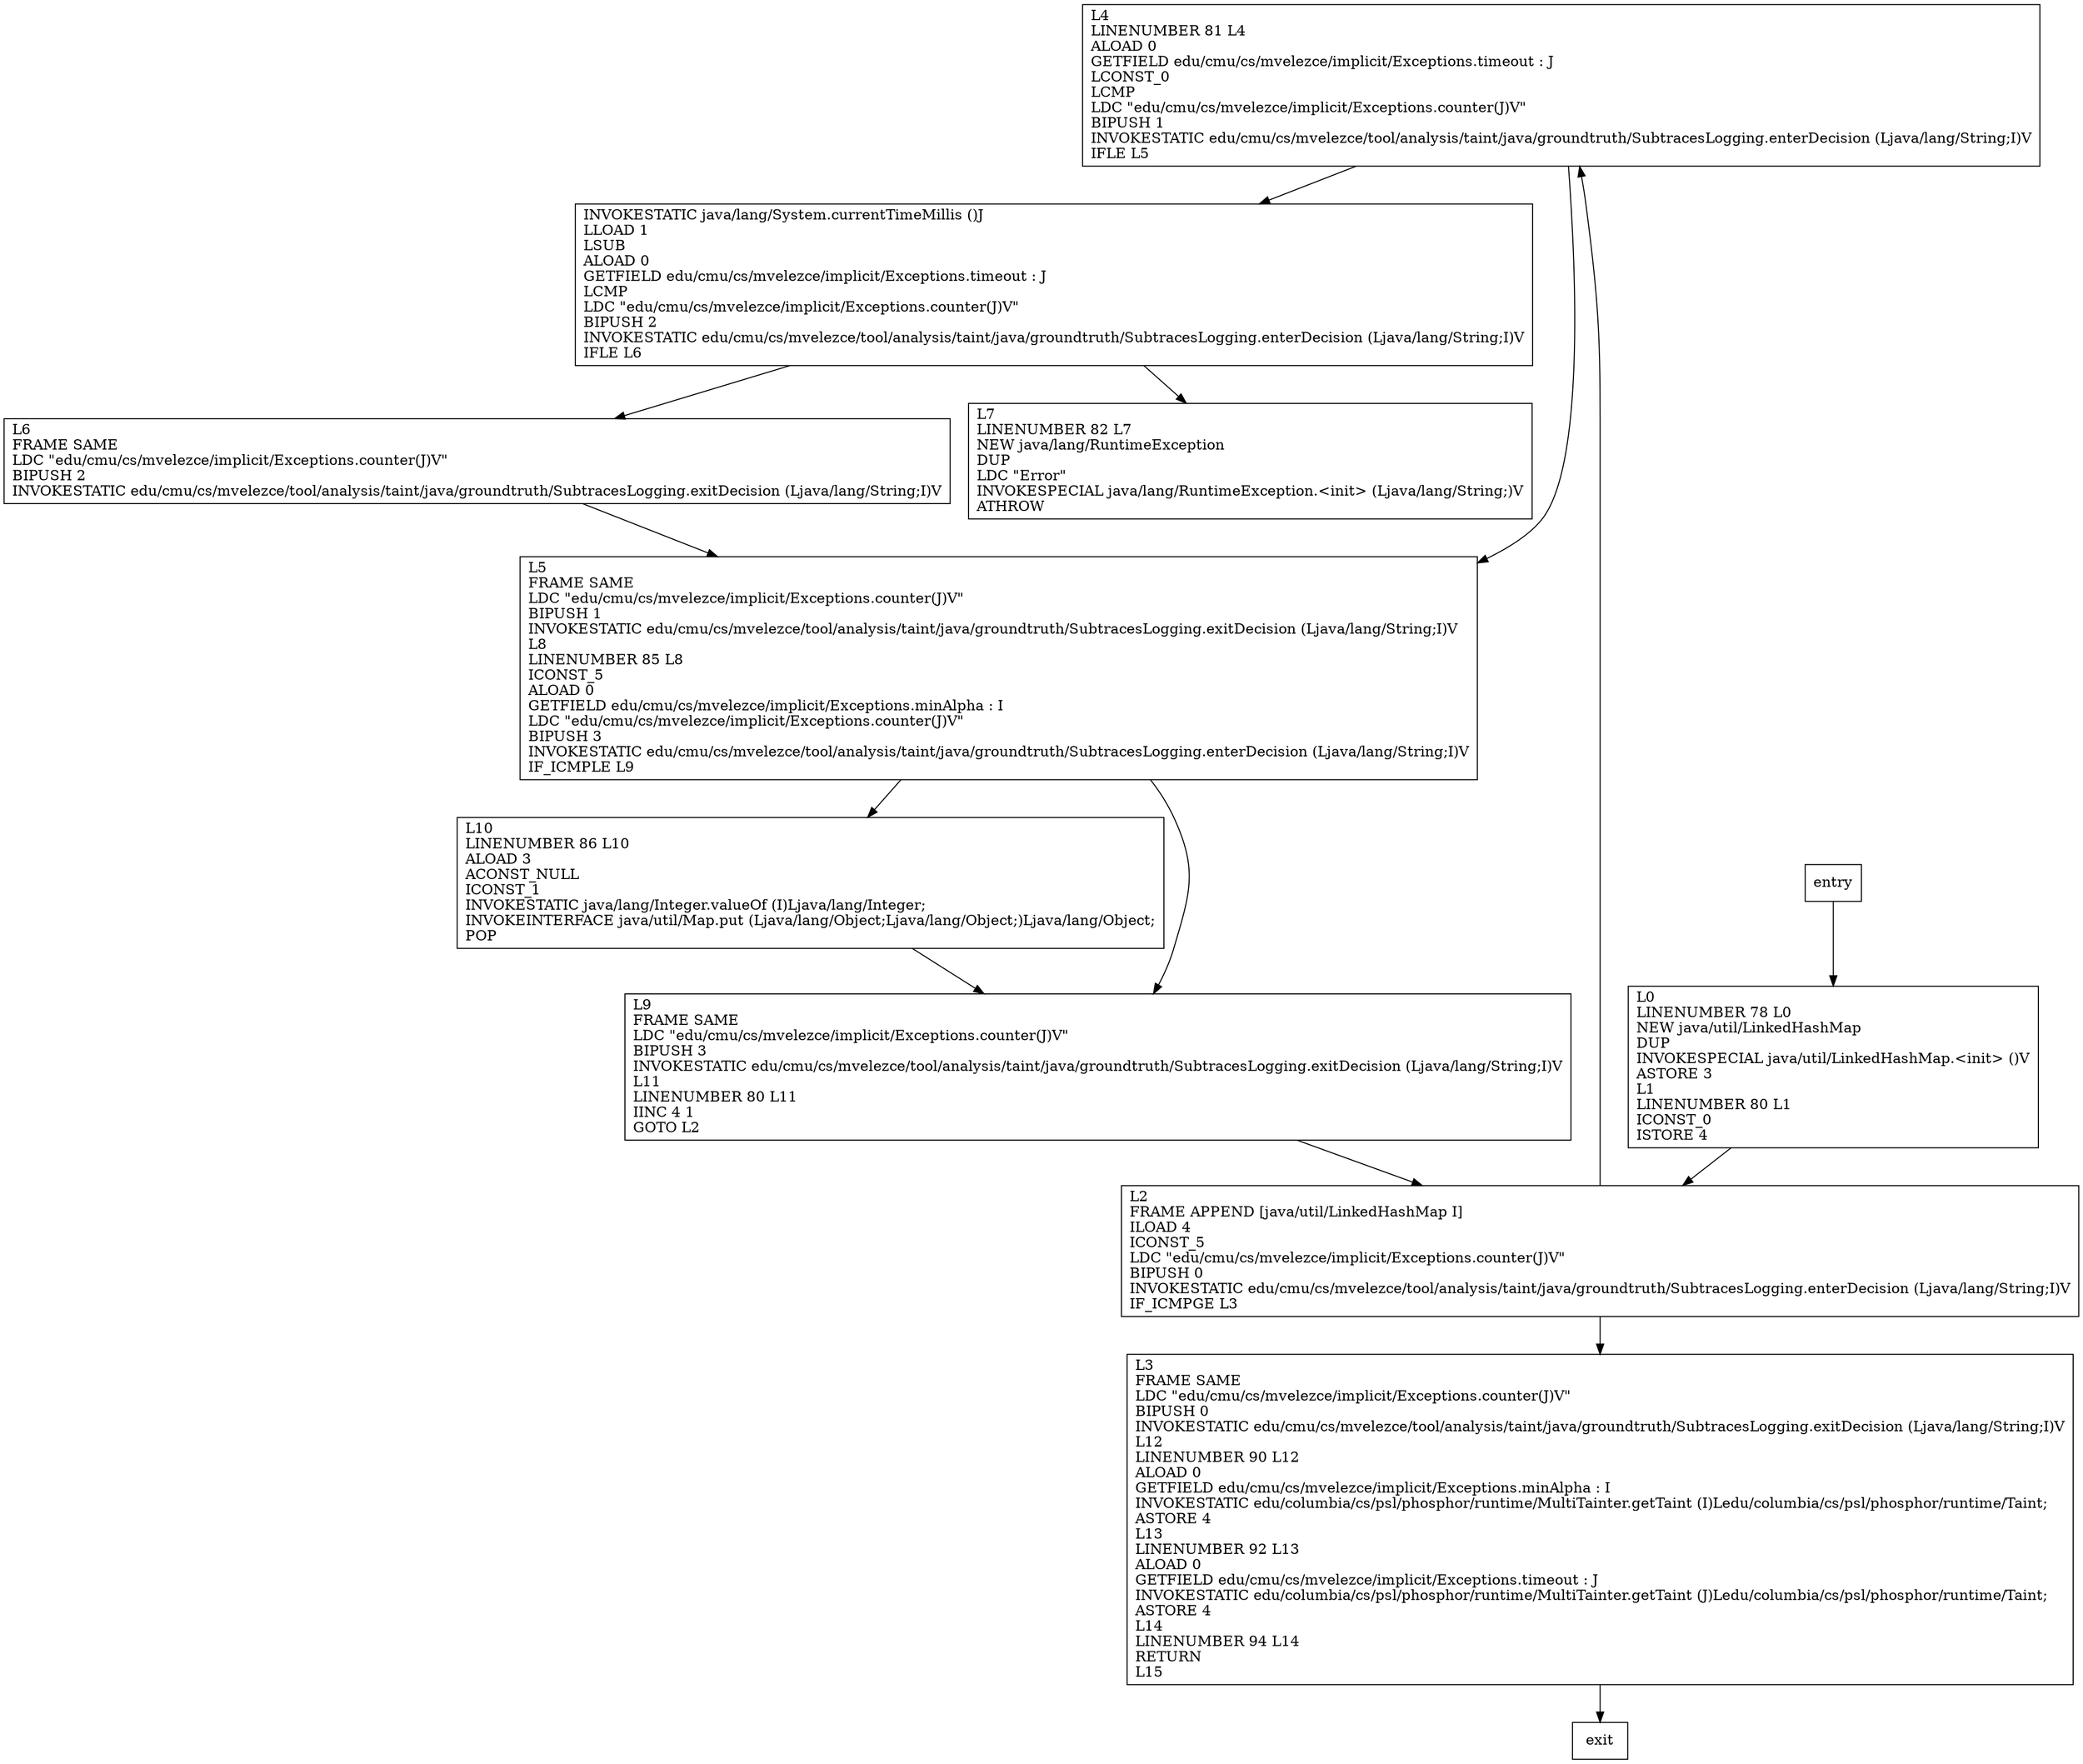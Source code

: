 digraph counter {
node [shape=record];
1738408898 [label="L4\lLINENUMBER 81 L4\lALOAD 0\lGETFIELD edu/cmu/cs/mvelezce/implicit/Exceptions.timeout : J\lLCONST_0\lLCMP\lLDC \"edu/cmu/cs/mvelezce/implicit/Exceptions.counter(J)V\"\lBIPUSH 1\lINVOKESTATIC edu/cmu/cs/mvelezce/tool/analysis/taint/java/groundtruth/SubtracesLogging.enterDecision (Ljava/lang/String;I)V\lIFLE L5\l"];
1151879029 [label="L0\lLINENUMBER 78 L0\lNEW java/util/LinkedHashMap\lDUP\lINVOKESPECIAL java/util/LinkedHashMap.\<init\> ()V\lASTORE 3\lL1\lLINENUMBER 80 L1\lICONST_0\lISTORE 4\l"];
1423567841 [label="L2\lFRAME APPEND [java/util/LinkedHashMap I]\lILOAD 4\lICONST_5\lLDC \"edu/cmu/cs/mvelezce/implicit/Exceptions.counter(J)V\"\lBIPUSH 0\lINVOKESTATIC edu/cmu/cs/mvelezce/tool/analysis/taint/java/groundtruth/SubtracesLogging.enterDecision (Ljava/lang/String;I)V\lIF_ICMPGE L3\l"];
173638047 [label="L3\lFRAME SAME\lLDC \"edu/cmu/cs/mvelezce/implicit/Exceptions.counter(J)V\"\lBIPUSH 0\lINVOKESTATIC edu/cmu/cs/mvelezce/tool/analysis/taint/java/groundtruth/SubtracesLogging.exitDecision (Ljava/lang/String;I)V\lL12\lLINENUMBER 90 L12\lALOAD 0\lGETFIELD edu/cmu/cs/mvelezce/implicit/Exceptions.minAlpha : I\lINVOKESTATIC edu/columbia/cs/psl/phosphor/runtime/MultiTainter.getTaint (I)Ledu/columbia/cs/psl/phosphor/runtime/Taint;\lASTORE 4\lL13\lLINENUMBER 92 L13\lALOAD 0\lGETFIELD edu/cmu/cs/mvelezce/implicit/Exceptions.timeout : J\lINVOKESTATIC edu/columbia/cs/psl/phosphor/runtime/MultiTainter.getTaint (J)Ledu/columbia/cs/psl/phosphor/runtime/Taint;\lASTORE 4\lL14\lLINENUMBER 94 L14\lRETURN\lL15\l"];
399608005 [label="INVOKESTATIC java/lang/System.currentTimeMillis ()J\lLLOAD 1\lLSUB\lALOAD 0\lGETFIELD edu/cmu/cs/mvelezce/implicit/Exceptions.timeout : J\lLCMP\lLDC \"edu/cmu/cs/mvelezce/implicit/Exceptions.counter(J)V\"\lBIPUSH 2\lINVOKESTATIC edu/cmu/cs/mvelezce/tool/analysis/taint/java/groundtruth/SubtracesLogging.enterDecision (Ljava/lang/String;I)V\lIFLE L6\l"];
12982766 [label="L6\lFRAME SAME\lLDC \"edu/cmu/cs/mvelezce/implicit/Exceptions.counter(J)V\"\lBIPUSH 2\lINVOKESTATIC edu/cmu/cs/mvelezce/tool/analysis/taint/java/groundtruth/SubtracesLogging.exitDecision (Ljava/lang/String;I)V\l"];
1188373776 [label="L7\lLINENUMBER 82 L7\lNEW java/lang/RuntimeException\lDUP\lLDC \"Error\"\lINVOKESPECIAL java/lang/RuntimeException.\<init\> (Ljava/lang/String;)V\lATHROW\l"];
206367822 [label="L5\lFRAME SAME\lLDC \"edu/cmu/cs/mvelezce/implicit/Exceptions.counter(J)V\"\lBIPUSH 1\lINVOKESTATIC edu/cmu/cs/mvelezce/tool/analysis/taint/java/groundtruth/SubtracesLogging.exitDecision (Ljava/lang/String;I)V\lL8\lLINENUMBER 85 L8\lICONST_5\lALOAD 0\lGETFIELD edu/cmu/cs/mvelezce/implicit/Exceptions.minAlpha : I\lLDC \"edu/cmu/cs/mvelezce/implicit/Exceptions.counter(J)V\"\lBIPUSH 3\lINVOKESTATIC edu/cmu/cs/mvelezce/tool/analysis/taint/java/groundtruth/SubtracesLogging.enterDecision (Ljava/lang/String;I)V\lIF_ICMPLE L9\l"];
916237775 [label="L10\lLINENUMBER 86 L10\lALOAD 3\lACONST_NULL\lICONST_1\lINVOKESTATIC java/lang/Integer.valueOf (I)Ljava/lang/Integer;\lINVOKEINTERFACE java/util/Map.put (Ljava/lang/Object;Ljava/lang/Object;)Ljava/lang/Object;\lPOP\l"];
764448536 [label="L9\lFRAME SAME\lLDC \"edu/cmu/cs/mvelezce/implicit/Exceptions.counter(J)V\"\lBIPUSH 3\lINVOKESTATIC edu/cmu/cs/mvelezce/tool/analysis/taint/java/groundtruth/SubtracesLogging.exitDecision (Ljava/lang/String;I)V\lL11\lLINENUMBER 80 L11\lIINC 4 1\lGOTO L2\l"];
entry;
exit;
173638047 -> exit;
399608005 -> 12982766;
399608005 -> 1188373776;
12982766 -> 206367822;
1738408898 -> 399608005;
1738408898 -> 206367822;
entry -> 1151879029;
1151879029 -> 1423567841;
1423567841 -> 1738408898;
1423567841 -> 173638047;
206367822 -> 916237775;
206367822 -> 764448536;
916237775 -> 764448536;
764448536 -> 1423567841;
}
